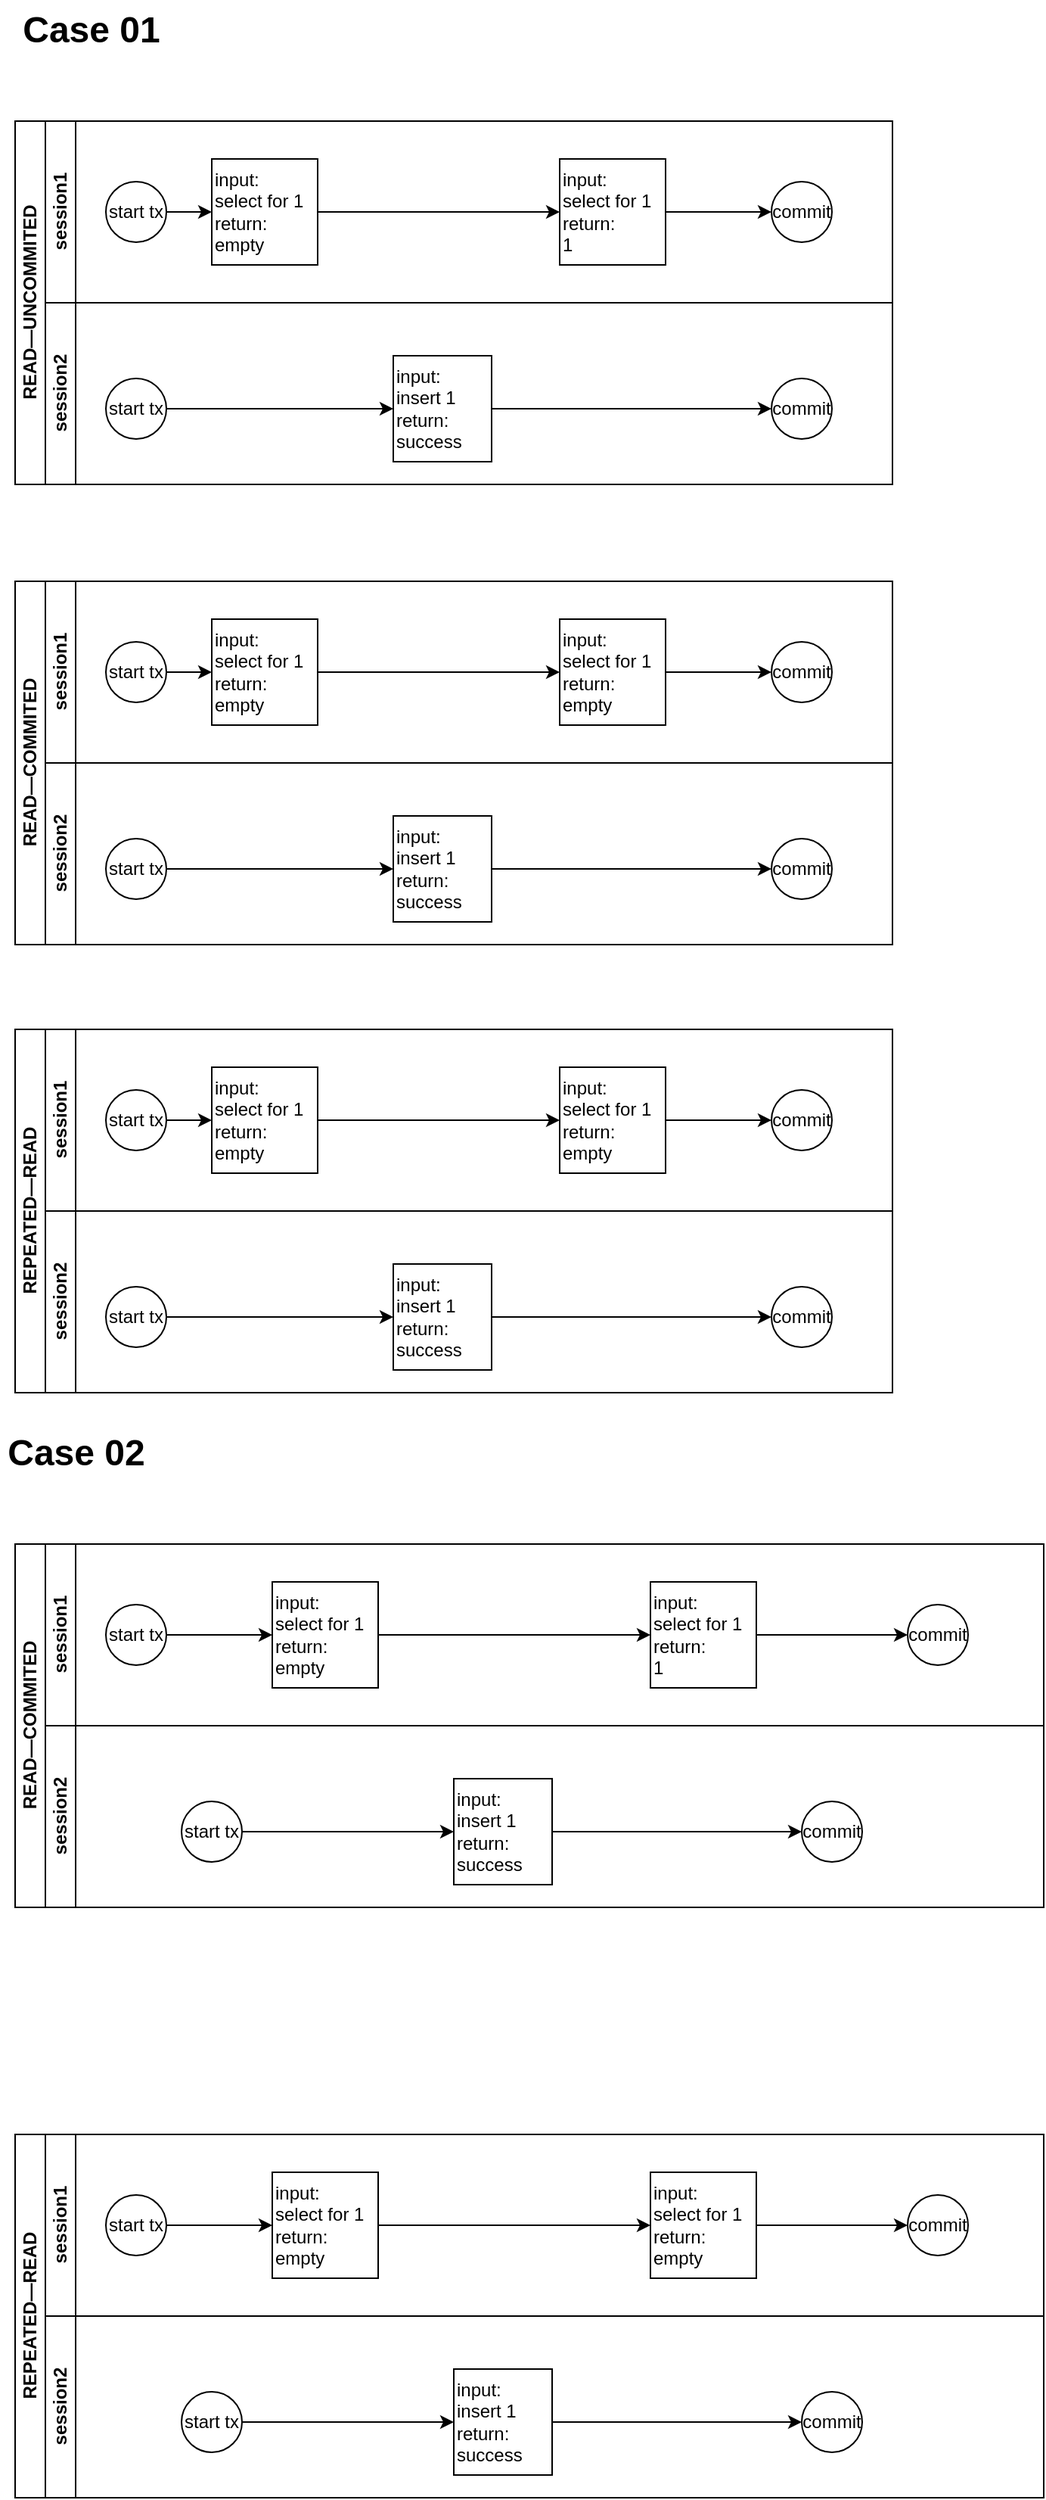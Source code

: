 <mxfile version="24.0.5" type="github">
  <diagram id="prtHgNgQTEPvFCAcTncT" name="Page-1">
    <mxGraphModel dx="855" dy="616" grid="1" gridSize="10" guides="1" tooltips="1" connect="1" arrows="1" fold="1" page="1" pageScale="1" pageWidth="827" pageHeight="1169" math="0" shadow="0">
      <root>
        <mxCell id="0" />
        <mxCell id="1" parent="0" />
        <mxCell id="dNxyNK7c78bLwvsdeMH5-19" value="READ—UNCOMMITED" style="swimlane;html=1;childLayout=stackLayout;resizeParent=1;resizeParentMax=0;horizontal=0;startSize=20;horizontalStack=0;" parent="1" vertex="1">
          <mxGeometry x="120" y="120" width="580" height="240" as="geometry" />
        </mxCell>
        <mxCell id="dNxyNK7c78bLwvsdeMH5-20" value="session1" style="swimlane;html=1;startSize=20;horizontal=0;" parent="dNxyNK7c78bLwvsdeMH5-19" vertex="1">
          <mxGeometry x="20" width="560" height="120" as="geometry" />
        </mxCell>
        <mxCell id="dNxyNK7c78bLwvsdeMH5-25" value="" style="edgeStyle=orthogonalEdgeStyle;rounded=0;orthogonalLoop=1;jettySize=auto;html=1;" parent="dNxyNK7c78bLwvsdeMH5-20" source="dNxyNK7c78bLwvsdeMH5-23" target="dNxyNK7c78bLwvsdeMH5-24" edge="1">
          <mxGeometry relative="1" as="geometry" />
        </mxCell>
        <mxCell id="dNxyNK7c78bLwvsdeMH5-23" value="start tx" style="ellipse;whiteSpace=wrap;html=1;" parent="dNxyNK7c78bLwvsdeMH5-20" vertex="1">
          <mxGeometry x="40" y="40" width="40" height="40" as="geometry" />
        </mxCell>
        <mxCell id="dNxyNK7c78bLwvsdeMH5-24" value="&lt;div&gt;input:&lt;/div&gt;select for 1&lt;div&gt;return:&lt;/div&gt;&lt;div&gt;empty&lt;/div&gt;" style="rounded=0;whiteSpace=wrap;html=1;fontFamily=Helvetica;fontSize=12;fontColor=#000000;align=left;" parent="dNxyNK7c78bLwvsdeMH5-20" vertex="1">
          <mxGeometry x="110" y="25" width="70" height="70" as="geometry" />
        </mxCell>
        <mxCell id="dNxyNK7c78bLwvsdeMH5-33" value="" style="edgeStyle=orthogonalEdgeStyle;rounded=0;orthogonalLoop=1;jettySize=auto;html=1;endArrow=classic;endFill=1;exitX=1;exitY=0.5;exitDx=0;exitDy=0;" parent="dNxyNK7c78bLwvsdeMH5-20" source="CEz53BCdU4Avep6jtHlV-4" target="dNxyNK7c78bLwvsdeMH5-32" edge="1">
          <mxGeometry relative="1" as="geometry">
            <mxPoint x="320" y="60" as="sourcePoint" />
          </mxGeometry>
        </mxCell>
        <mxCell id="dNxyNK7c78bLwvsdeMH5-32" value="commit" style="ellipse;whiteSpace=wrap;html=1;" parent="dNxyNK7c78bLwvsdeMH5-20" vertex="1">
          <mxGeometry x="480" y="40" width="40" height="40" as="geometry" />
        </mxCell>
        <mxCell id="CEz53BCdU4Avep6jtHlV-4" value="&lt;div&gt;input:&lt;/div&gt;select for 1&lt;div&gt;return:&lt;/div&gt;&lt;div&gt;1&lt;/div&gt;" style="rounded=0;whiteSpace=wrap;html=1;fontFamily=Helvetica;fontSize=12;fontColor=#000000;align=left;" vertex="1" parent="dNxyNK7c78bLwvsdeMH5-20">
          <mxGeometry x="340" y="25" width="70" height="70" as="geometry" />
        </mxCell>
        <mxCell id="CEz53BCdU4Avep6jtHlV-5" value="" style="endArrow=classic;html=1;rounded=0;exitX=1;exitY=0.5;exitDx=0;exitDy=0;entryX=0;entryY=0.5;entryDx=0;entryDy=0;" edge="1" parent="dNxyNK7c78bLwvsdeMH5-20" source="dNxyNK7c78bLwvsdeMH5-24" target="CEz53BCdU4Avep6jtHlV-4">
          <mxGeometry width="50" height="50" relative="1" as="geometry">
            <mxPoint x="250" y="210" as="sourcePoint" />
            <mxPoint x="300" y="160" as="targetPoint" />
          </mxGeometry>
        </mxCell>
        <mxCell id="dNxyNK7c78bLwvsdeMH5-21" value="session2" style="swimlane;html=1;startSize=20;horizontal=0;" parent="dNxyNK7c78bLwvsdeMH5-19" vertex="1">
          <mxGeometry x="20" y="120" width="560" height="120" as="geometry" />
        </mxCell>
        <mxCell id="CEz53BCdU4Avep6jtHlV-1" value="start tx" style="ellipse;whiteSpace=wrap;html=1;" vertex="1" parent="dNxyNK7c78bLwvsdeMH5-21">
          <mxGeometry x="40" y="50" width="40" height="40" as="geometry" />
        </mxCell>
        <mxCell id="CEz53BCdU4Avep6jtHlV-2" value="&lt;div&gt;input:&lt;/div&gt;&lt;div&gt;insert 1&lt;/div&gt;&lt;div&gt;return:&lt;/div&gt;&lt;div&gt;success&lt;/div&gt;" style="rounded=0;whiteSpace=wrap;html=1;fontFamily=Helvetica;fontSize=12;fontColor=#000000;align=left;" vertex="1" parent="dNxyNK7c78bLwvsdeMH5-21">
          <mxGeometry x="230" y="35" width="65" height="70" as="geometry" />
        </mxCell>
        <mxCell id="CEz53BCdU4Avep6jtHlV-3" value="" style="endArrow=classic;html=1;rounded=0;exitX=1;exitY=0.5;exitDx=0;exitDy=0;entryX=0;entryY=0.5;entryDx=0;entryDy=0;" edge="1" parent="dNxyNK7c78bLwvsdeMH5-21" source="CEz53BCdU4Avep6jtHlV-1" target="CEz53BCdU4Avep6jtHlV-2">
          <mxGeometry width="50" height="50" relative="1" as="geometry">
            <mxPoint x="250" y="90" as="sourcePoint" />
            <mxPoint x="300" y="40" as="targetPoint" />
          </mxGeometry>
        </mxCell>
        <mxCell id="CEz53BCdU4Avep6jtHlV-6" value="commit" style="ellipse;whiteSpace=wrap;html=1;" vertex="1" parent="dNxyNK7c78bLwvsdeMH5-21">
          <mxGeometry x="480" y="50" width="40" height="40" as="geometry" />
        </mxCell>
        <mxCell id="CEz53BCdU4Avep6jtHlV-7" value="" style="endArrow=classic;html=1;rounded=0;exitX=1;exitY=0.5;exitDx=0;exitDy=0;entryX=0;entryY=0.5;entryDx=0;entryDy=0;" edge="1" parent="dNxyNK7c78bLwvsdeMH5-21" source="CEz53BCdU4Avep6jtHlV-2" target="CEz53BCdU4Avep6jtHlV-6">
          <mxGeometry width="50" height="50" relative="1" as="geometry">
            <mxPoint x="250" y="90" as="sourcePoint" />
            <mxPoint x="300" y="40" as="targetPoint" />
          </mxGeometry>
        </mxCell>
        <mxCell id="CEz53BCdU4Avep6jtHlV-59" value="READ—COMMITED" style="swimlane;html=1;childLayout=stackLayout;resizeParent=1;resizeParentMax=0;horizontal=0;startSize=20;horizontalStack=0;" vertex="1" parent="1">
          <mxGeometry x="120" y="424" width="580" height="240" as="geometry" />
        </mxCell>
        <mxCell id="CEz53BCdU4Avep6jtHlV-60" value="session1" style="swimlane;html=1;startSize=20;horizontal=0;" vertex="1" parent="CEz53BCdU4Avep6jtHlV-59">
          <mxGeometry x="20" width="560" height="120" as="geometry" />
        </mxCell>
        <mxCell id="CEz53BCdU4Avep6jtHlV-61" value="" style="edgeStyle=orthogonalEdgeStyle;rounded=0;orthogonalLoop=1;jettySize=auto;html=1;" edge="1" parent="CEz53BCdU4Avep6jtHlV-60" source="CEz53BCdU4Avep6jtHlV-62" target="CEz53BCdU4Avep6jtHlV-63">
          <mxGeometry relative="1" as="geometry" />
        </mxCell>
        <mxCell id="CEz53BCdU4Avep6jtHlV-62" value="start tx" style="ellipse;whiteSpace=wrap;html=1;" vertex="1" parent="CEz53BCdU4Avep6jtHlV-60">
          <mxGeometry x="40" y="40" width="40" height="40" as="geometry" />
        </mxCell>
        <mxCell id="CEz53BCdU4Avep6jtHlV-63" value="&lt;div&gt;input:&lt;/div&gt;select for 1&lt;div&gt;return:&lt;/div&gt;&lt;div&gt;empty&lt;/div&gt;" style="rounded=0;whiteSpace=wrap;html=1;fontFamily=Helvetica;fontSize=12;fontColor=#000000;align=left;" vertex="1" parent="CEz53BCdU4Avep6jtHlV-60">
          <mxGeometry x="110" y="25" width="70" height="70" as="geometry" />
        </mxCell>
        <mxCell id="CEz53BCdU4Avep6jtHlV-64" value="" style="edgeStyle=orthogonalEdgeStyle;rounded=0;orthogonalLoop=1;jettySize=auto;html=1;endArrow=classic;endFill=1;exitX=1;exitY=0.5;exitDx=0;exitDy=0;" edge="1" parent="CEz53BCdU4Avep6jtHlV-60" source="CEz53BCdU4Avep6jtHlV-66" target="CEz53BCdU4Avep6jtHlV-65">
          <mxGeometry relative="1" as="geometry">
            <mxPoint x="320" y="60" as="sourcePoint" />
          </mxGeometry>
        </mxCell>
        <mxCell id="CEz53BCdU4Avep6jtHlV-65" value="commit" style="ellipse;whiteSpace=wrap;html=1;" vertex="1" parent="CEz53BCdU4Avep6jtHlV-60">
          <mxGeometry x="480" y="40" width="40" height="40" as="geometry" />
        </mxCell>
        <mxCell id="CEz53BCdU4Avep6jtHlV-66" value="&lt;div&gt;input:&lt;/div&gt;select for 1&lt;div&gt;return:&lt;/div&gt;&lt;div&gt;empty&lt;/div&gt;" style="rounded=0;whiteSpace=wrap;html=1;fontFamily=Helvetica;fontSize=12;fontColor=#000000;align=left;" vertex="1" parent="CEz53BCdU4Avep6jtHlV-60">
          <mxGeometry x="340" y="25" width="70" height="70" as="geometry" />
        </mxCell>
        <mxCell id="CEz53BCdU4Avep6jtHlV-67" value="" style="endArrow=classic;html=1;rounded=0;exitX=1;exitY=0.5;exitDx=0;exitDy=0;entryX=0;entryY=0.5;entryDx=0;entryDy=0;" edge="1" parent="CEz53BCdU4Avep6jtHlV-60" source="CEz53BCdU4Avep6jtHlV-63" target="CEz53BCdU4Avep6jtHlV-66">
          <mxGeometry width="50" height="50" relative="1" as="geometry">
            <mxPoint x="250" y="210" as="sourcePoint" />
            <mxPoint x="300" y="160" as="targetPoint" />
          </mxGeometry>
        </mxCell>
        <mxCell id="CEz53BCdU4Avep6jtHlV-68" value="session2" style="swimlane;html=1;startSize=20;horizontal=0;" vertex="1" parent="CEz53BCdU4Avep6jtHlV-59">
          <mxGeometry x="20" y="120" width="560" height="120" as="geometry" />
        </mxCell>
        <mxCell id="CEz53BCdU4Avep6jtHlV-69" value="start tx" style="ellipse;whiteSpace=wrap;html=1;" vertex="1" parent="CEz53BCdU4Avep6jtHlV-68">
          <mxGeometry x="40" y="50" width="40" height="40" as="geometry" />
        </mxCell>
        <mxCell id="CEz53BCdU4Avep6jtHlV-70" value="&lt;div&gt;input:&lt;/div&gt;&lt;div&gt;insert 1&lt;/div&gt;&lt;div&gt;return:&lt;/div&gt;&lt;div&gt;success&lt;/div&gt;" style="rounded=0;whiteSpace=wrap;html=1;fontFamily=Helvetica;fontSize=12;fontColor=#000000;align=left;" vertex="1" parent="CEz53BCdU4Avep6jtHlV-68">
          <mxGeometry x="230" y="35" width="65" height="70" as="geometry" />
        </mxCell>
        <mxCell id="CEz53BCdU4Avep6jtHlV-71" value="" style="endArrow=classic;html=1;rounded=0;exitX=1;exitY=0.5;exitDx=0;exitDy=0;entryX=0;entryY=0.5;entryDx=0;entryDy=0;" edge="1" parent="CEz53BCdU4Avep6jtHlV-68" source="CEz53BCdU4Avep6jtHlV-69" target="CEz53BCdU4Avep6jtHlV-70">
          <mxGeometry width="50" height="50" relative="1" as="geometry">
            <mxPoint x="250" y="90" as="sourcePoint" />
            <mxPoint x="300" y="40" as="targetPoint" />
          </mxGeometry>
        </mxCell>
        <mxCell id="CEz53BCdU4Avep6jtHlV-72" value="commit" style="ellipse;whiteSpace=wrap;html=1;" vertex="1" parent="CEz53BCdU4Avep6jtHlV-68">
          <mxGeometry x="480" y="50" width="40" height="40" as="geometry" />
        </mxCell>
        <mxCell id="CEz53BCdU4Avep6jtHlV-73" value="" style="endArrow=classic;html=1;rounded=0;exitX=1;exitY=0.5;exitDx=0;exitDy=0;entryX=0;entryY=0.5;entryDx=0;entryDy=0;" edge="1" parent="CEz53BCdU4Avep6jtHlV-68" source="CEz53BCdU4Avep6jtHlV-70" target="CEz53BCdU4Avep6jtHlV-72">
          <mxGeometry width="50" height="50" relative="1" as="geometry">
            <mxPoint x="250" y="90" as="sourcePoint" />
            <mxPoint x="300" y="40" as="targetPoint" />
          </mxGeometry>
        </mxCell>
        <mxCell id="CEz53BCdU4Avep6jtHlV-89" value="REPEATED—READ" style="swimlane;html=1;childLayout=stackLayout;resizeParent=1;resizeParentMax=0;horizontal=0;startSize=20;horizontalStack=0;" vertex="1" parent="1">
          <mxGeometry x="120" y="720" width="580" height="240" as="geometry" />
        </mxCell>
        <mxCell id="CEz53BCdU4Avep6jtHlV-90" value="session1" style="swimlane;html=1;startSize=20;horizontal=0;" vertex="1" parent="CEz53BCdU4Avep6jtHlV-89">
          <mxGeometry x="20" width="560" height="120" as="geometry" />
        </mxCell>
        <mxCell id="CEz53BCdU4Avep6jtHlV-91" value="" style="edgeStyle=orthogonalEdgeStyle;rounded=0;orthogonalLoop=1;jettySize=auto;html=1;" edge="1" parent="CEz53BCdU4Avep6jtHlV-90" source="CEz53BCdU4Avep6jtHlV-92" target="CEz53BCdU4Avep6jtHlV-93">
          <mxGeometry relative="1" as="geometry" />
        </mxCell>
        <mxCell id="CEz53BCdU4Avep6jtHlV-92" value="start tx" style="ellipse;whiteSpace=wrap;html=1;" vertex="1" parent="CEz53BCdU4Avep6jtHlV-90">
          <mxGeometry x="40" y="40" width="40" height="40" as="geometry" />
        </mxCell>
        <mxCell id="CEz53BCdU4Avep6jtHlV-93" value="&lt;div&gt;input:&lt;/div&gt;select for 1&lt;div&gt;return:&lt;/div&gt;&lt;div&gt;empty&lt;/div&gt;" style="rounded=0;whiteSpace=wrap;html=1;fontFamily=Helvetica;fontSize=12;fontColor=#000000;align=left;" vertex="1" parent="CEz53BCdU4Avep6jtHlV-90">
          <mxGeometry x="110" y="25" width="70" height="70" as="geometry" />
        </mxCell>
        <mxCell id="CEz53BCdU4Avep6jtHlV-94" value="" style="edgeStyle=orthogonalEdgeStyle;rounded=0;orthogonalLoop=1;jettySize=auto;html=1;endArrow=classic;endFill=1;exitX=1;exitY=0.5;exitDx=0;exitDy=0;" edge="1" parent="CEz53BCdU4Avep6jtHlV-90" source="CEz53BCdU4Avep6jtHlV-96" target="CEz53BCdU4Avep6jtHlV-95">
          <mxGeometry relative="1" as="geometry">
            <mxPoint x="320" y="60" as="sourcePoint" />
          </mxGeometry>
        </mxCell>
        <mxCell id="CEz53BCdU4Avep6jtHlV-95" value="commit" style="ellipse;whiteSpace=wrap;html=1;" vertex="1" parent="CEz53BCdU4Avep6jtHlV-90">
          <mxGeometry x="480" y="40" width="40" height="40" as="geometry" />
        </mxCell>
        <mxCell id="CEz53BCdU4Avep6jtHlV-96" value="&lt;div&gt;input:&lt;/div&gt;select for 1&lt;div&gt;return:&lt;/div&gt;&lt;div&gt;empty&lt;/div&gt;" style="rounded=0;whiteSpace=wrap;html=1;fontFamily=Helvetica;fontSize=12;fontColor=#000000;align=left;" vertex="1" parent="CEz53BCdU4Avep6jtHlV-90">
          <mxGeometry x="340" y="25" width="70" height="70" as="geometry" />
        </mxCell>
        <mxCell id="CEz53BCdU4Avep6jtHlV-97" value="" style="endArrow=classic;html=1;rounded=0;exitX=1;exitY=0.5;exitDx=0;exitDy=0;entryX=0;entryY=0.5;entryDx=0;entryDy=0;" edge="1" parent="CEz53BCdU4Avep6jtHlV-90" source="CEz53BCdU4Avep6jtHlV-93" target="CEz53BCdU4Avep6jtHlV-96">
          <mxGeometry width="50" height="50" relative="1" as="geometry">
            <mxPoint x="250" y="210" as="sourcePoint" />
            <mxPoint x="300" y="160" as="targetPoint" />
          </mxGeometry>
        </mxCell>
        <mxCell id="CEz53BCdU4Avep6jtHlV-98" value="session2" style="swimlane;html=1;startSize=20;horizontal=0;" vertex="1" parent="CEz53BCdU4Avep6jtHlV-89">
          <mxGeometry x="20" y="120" width="560" height="120" as="geometry" />
        </mxCell>
        <mxCell id="CEz53BCdU4Avep6jtHlV-99" value="start tx" style="ellipse;whiteSpace=wrap;html=1;" vertex="1" parent="CEz53BCdU4Avep6jtHlV-98">
          <mxGeometry x="40" y="50" width="40" height="40" as="geometry" />
        </mxCell>
        <mxCell id="CEz53BCdU4Avep6jtHlV-100" value="&lt;div&gt;input:&lt;/div&gt;&lt;div&gt;insert 1&lt;/div&gt;&lt;div&gt;return:&lt;/div&gt;&lt;div&gt;success&lt;/div&gt;" style="rounded=0;whiteSpace=wrap;html=1;fontFamily=Helvetica;fontSize=12;fontColor=#000000;align=left;" vertex="1" parent="CEz53BCdU4Avep6jtHlV-98">
          <mxGeometry x="230" y="35" width="65" height="70" as="geometry" />
        </mxCell>
        <mxCell id="CEz53BCdU4Avep6jtHlV-101" value="" style="endArrow=classic;html=1;rounded=0;exitX=1;exitY=0.5;exitDx=0;exitDy=0;entryX=0;entryY=0.5;entryDx=0;entryDy=0;" edge="1" parent="CEz53BCdU4Avep6jtHlV-98" source="CEz53BCdU4Avep6jtHlV-99" target="CEz53BCdU4Avep6jtHlV-100">
          <mxGeometry width="50" height="50" relative="1" as="geometry">
            <mxPoint x="250" y="90" as="sourcePoint" />
            <mxPoint x="300" y="40" as="targetPoint" />
          </mxGeometry>
        </mxCell>
        <mxCell id="CEz53BCdU4Avep6jtHlV-102" value="commit" style="ellipse;whiteSpace=wrap;html=1;" vertex="1" parent="CEz53BCdU4Avep6jtHlV-98">
          <mxGeometry x="480" y="50" width="40" height="40" as="geometry" />
        </mxCell>
        <mxCell id="CEz53BCdU4Avep6jtHlV-103" value="" style="endArrow=classic;html=1;rounded=0;exitX=1;exitY=0.5;exitDx=0;exitDy=0;entryX=0;entryY=0.5;entryDx=0;entryDy=0;" edge="1" parent="CEz53BCdU4Avep6jtHlV-98" source="CEz53BCdU4Avep6jtHlV-100" target="CEz53BCdU4Avep6jtHlV-102">
          <mxGeometry width="50" height="50" relative="1" as="geometry">
            <mxPoint x="250" y="90" as="sourcePoint" />
            <mxPoint x="300" y="40" as="targetPoint" />
          </mxGeometry>
        </mxCell>
        <mxCell id="CEz53BCdU4Avep6jtHlV-104" value="READ—COMMITED" style="swimlane;html=1;childLayout=stackLayout;resizeParent=1;resizeParentMax=0;horizontal=0;startSize=20;horizontalStack=0;" vertex="1" parent="1">
          <mxGeometry x="120" y="1060" width="680" height="240" as="geometry" />
        </mxCell>
        <mxCell id="CEz53BCdU4Avep6jtHlV-105" value="session1" style="swimlane;html=1;startSize=20;horizontal=0;" vertex="1" parent="CEz53BCdU4Avep6jtHlV-104">
          <mxGeometry x="20" width="660" height="120" as="geometry" />
        </mxCell>
        <mxCell id="CEz53BCdU4Avep6jtHlV-106" value="" style="edgeStyle=orthogonalEdgeStyle;rounded=0;orthogonalLoop=1;jettySize=auto;html=1;" edge="1" parent="CEz53BCdU4Avep6jtHlV-105" source="CEz53BCdU4Avep6jtHlV-107" target="CEz53BCdU4Avep6jtHlV-108">
          <mxGeometry relative="1" as="geometry" />
        </mxCell>
        <mxCell id="CEz53BCdU4Avep6jtHlV-107" value="start tx" style="ellipse;whiteSpace=wrap;html=1;" vertex="1" parent="CEz53BCdU4Avep6jtHlV-105">
          <mxGeometry x="40" y="40" width="40" height="40" as="geometry" />
        </mxCell>
        <mxCell id="CEz53BCdU4Avep6jtHlV-108" value="&lt;div&gt;input:&lt;/div&gt;select for 1&lt;div&gt;return:&lt;/div&gt;&lt;div&gt;empty&lt;/div&gt;" style="rounded=0;whiteSpace=wrap;html=1;fontFamily=Helvetica;fontSize=12;fontColor=#000000;align=left;" vertex="1" parent="CEz53BCdU4Avep6jtHlV-105">
          <mxGeometry x="150" y="25" width="70" height="70" as="geometry" />
        </mxCell>
        <mxCell id="CEz53BCdU4Avep6jtHlV-109" value="" style="edgeStyle=orthogonalEdgeStyle;rounded=0;orthogonalLoop=1;jettySize=auto;html=1;endArrow=classic;endFill=1;exitX=1;exitY=0.5;exitDx=0;exitDy=0;" edge="1" parent="CEz53BCdU4Avep6jtHlV-105" source="CEz53BCdU4Avep6jtHlV-111" target="CEz53BCdU4Avep6jtHlV-110">
          <mxGeometry relative="1" as="geometry">
            <mxPoint x="320" y="60" as="sourcePoint" />
          </mxGeometry>
        </mxCell>
        <mxCell id="CEz53BCdU4Avep6jtHlV-110" value="commit" style="ellipse;whiteSpace=wrap;html=1;" vertex="1" parent="CEz53BCdU4Avep6jtHlV-105">
          <mxGeometry x="570" y="40" width="40" height="40" as="geometry" />
        </mxCell>
        <mxCell id="CEz53BCdU4Avep6jtHlV-111" value="&lt;div&gt;input:&lt;/div&gt;select for 1&lt;div&gt;return:&lt;/div&gt;&lt;div&gt;1&lt;/div&gt;" style="rounded=0;whiteSpace=wrap;html=1;fontFamily=Helvetica;fontSize=12;fontColor=#000000;align=left;" vertex="1" parent="CEz53BCdU4Avep6jtHlV-105">
          <mxGeometry x="400" y="25" width="70" height="70" as="geometry" />
        </mxCell>
        <mxCell id="CEz53BCdU4Avep6jtHlV-112" value="" style="endArrow=classic;html=1;rounded=0;exitX=1;exitY=0.5;exitDx=0;exitDy=0;entryX=0;entryY=0.5;entryDx=0;entryDy=0;" edge="1" parent="CEz53BCdU4Avep6jtHlV-105" source="CEz53BCdU4Avep6jtHlV-108" target="CEz53BCdU4Avep6jtHlV-111">
          <mxGeometry width="50" height="50" relative="1" as="geometry">
            <mxPoint x="250" y="210" as="sourcePoint" />
            <mxPoint x="300" y="160" as="targetPoint" />
          </mxGeometry>
        </mxCell>
        <mxCell id="CEz53BCdU4Avep6jtHlV-113" value="session2" style="swimlane;html=1;startSize=20;horizontal=0;" vertex="1" parent="CEz53BCdU4Avep6jtHlV-104">
          <mxGeometry x="20" y="120" width="660" height="120" as="geometry" />
        </mxCell>
        <mxCell id="CEz53BCdU4Avep6jtHlV-114" value="start tx" style="ellipse;whiteSpace=wrap;html=1;" vertex="1" parent="CEz53BCdU4Avep6jtHlV-113">
          <mxGeometry x="90" y="50" width="40" height="40" as="geometry" />
        </mxCell>
        <mxCell id="CEz53BCdU4Avep6jtHlV-115" value="&lt;div&gt;input:&lt;/div&gt;&lt;div&gt;insert 1&lt;/div&gt;&lt;div&gt;return:&lt;/div&gt;&lt;div&gt;success&lt;/div&gt;" style="rounded=0;whiteSpace=wrap;html=1;fontFamily=Helvetica;fontSize=12;fontColor=#000000;align=left;" vertex="1" parent="CEz53BCdU4Avep6jtHlV-113">
          <mxGeometry x="270" y="35" width="65" height="70" as="geometry" />
        </mxCell>
        <mxCell id="CEz53BCdU4Avep6jtHlV-116" value="" style="endArrow=classic;html=1;rounded=0;exitX=1;exitY=0.5;exitDx=0;exitDy=0;entryX=0;entryY=0.5;entryDx=0;entryDy=0;" edge="1" parent="CEz53BCdU4Avep6jtHlV-113" source="CEz53BCdU4Avep6jtHlV-114" target="CEz53BCdU4Avep6jtHlV-115">
          <mxGeometry width="50" height="50" relative="1" as="geometry">
            <mxPoint x="250" y="90" as="sourcePoint" />
            <mxPoint x="300" y="40" as="targetPoint" />
          </mxGeometry>
        </mxCell>
        <mxCell id="CEz53BCdU4Avep6jtHlV-117" value="commit" style="ellipse;whiteSpace=wrap;html=1;" vertex="1" parent="CEz53BCdU4Avep6jtHlV-113">
          <mxGeometry x="500" y="50" width="40" height="40" as="geometry" />
        </mxCell>
        <mxCell id="CEz53BCdU4Avep6jtHlV-118" value="" style="endArrow=classic;html=1;rounded=0;exitX=1;exitY=0.5;exitDx=0;exitDy=0;entryX=0;entryY=0.5;entryDx=0;entryDy=0;" edge="1" parent="CEz53BCdU4Avep6jtHlV-113" source="CEz53BCdU4Avep6jtHlV-115" target="CEz53BCdU4Avep6jtHlV-117">
          <mxGeometry width="50" height="50" relative="1" as="geometry">
            <mxPoint x="250" y="90" as="sourcePoint" />
            <mxPoint x="300" y="40" as="targetPoint" />
          </mxGeometry>
        </mxCell>
        <mxCell id="CEz53BCdU4Avep6jtHlV-119" value="Case 01" style="text;strokeColor=none;fillColor=none;html=1;fontSize=24;fontStyle=1;verticalAlign=middle;align=center;" vertex="1" parent="1">
          <mxGeometry x="120" y="40" width="100" height="40" as="geometry" />
        </mxCell>
        <mxCell id="CEz53BCdU4Avep6jtHlV-120" value="Case 02" style="text;strokeColor=none;fillColor=none;html=1;fontSize=24;fontStyle=1;verticalAlign=middle;align=center;" vertex="1" parent="1">
          <mxGeometry x="110" y="980" width="100" height="40" as="geometry" />
        </mxCell>
        <mxCell id="CEz53BCdU4Avep6jtHlV-122" value="REPEATED—READ" style="swimlane;html=1;childLayout=stackLayout;resizeParent=1;resizeParentMax=0;horizontal=0;startSize=20;horizontalStack=0;" vertex="1" parent="1">
          <mxGeometry x="120" y="1450" width="680" height="240" as="geometry" />
        </mxCell>
        <mxCell id="CEz53BCdU4Avep6jtHlV-123" value="session1" style="swimlane;html=1;startSize=20;horizontal=0;" vertex="1" parent="CEz53BCdU4Avep6jtHlV-122">
          <mxGeometry x="20" width="660" height="120" as="geometry" />
        </mxCell>
        <mxCell id="CEz53BCdU4Avep6jtHlV-124" value="" style="edgeStyle=orthogonalEdgeStyle;rounded=0;orthogonalLoop=1;jettySize=auto;html=1;" edge="1" parent="CEz53BCdU4Avep6jtHlV-123" source="CEz53BCdU4Avep6jtHlV-125" target="CEz53BCdU4Avep6jtHlV-126">
          <mxGeometry relative="1" as="geometry" />
        </mxCell>
        <mxCell id="CEz53BCdU4Avep6jtHlV-125" value="start tx" style="ellipse;whiteSpace=wrap;html=1;" vertex="1" parent="CEz53BCdU4Avep6jtHlV-123">
          <mxGeometry x="40" y="40" width="40" height="40" as="geometry" />
        </mxCell>
        <mxCell id="CEz53BCdU4Avep6jtHlV-126" value="&lt;div&gt;input:&lt;/div&gt;select for 1&lt;div&gt;return:&lt;/div&gt;&lt;div&gt;empty&lt;/div&gt;" style="rounded=0;whiteSpace=wrap;html=1;fontFamily=Helvetica;fontSize=12;fontColor=#000000;align=left;" vertex="1" parent="CEz53BCdU4Avep6jtHlV-123">
          <mxGeometry x="150" y="25" width="70" height="70" as="geometry" />
        </mxCell>
        <mxCell id="CEz53BCdU4Avep6jtHlV-127" value="" style="edgeStyle=orthogonalEdgeStyle;rounded=0;orthogonalLoop=1;jettySize=auto;html=1;endArrow=classic;endFill=1;exitX=1;exitY=0.5;exitDx=0;exitDy=0;" edge="1" parent="CEz53BCdU4Avep6jtHlV-123" source="CEz53BCdU4Avep6jtHlV-129" target="CEz53BCdU4Avep6jtHlV-128">
          <mxGeometry relative="1" as="geometry">
            <mxPoint x="320" y="60" as="sourcePoint" />
          </mxGeometry>
        </mxCell>
        <mxCell id="CEz53BCdU4Avep6jtHlV-128" value="commit" style="ellipse;whiteSpace=wrap;html=1;" vertex="1" parent="CEz53BCdU4Avep6jtHlV-123">
          <mxGeometry x="570" y="40" width="40" height="40" as="geometry" />
        </mxCell>
        <mxCell id="CEz53BCdU4Avep6jtHlV-129" value="&lt;div&gt;input:&lt;/div&gt;select for 1&lt;div&gt;return:&lt;/div&gt;&lt;div&gt;empty&lt;/div&gt;" style="rounded=0;whiteSpace=wrap;html=1;fontFamily=Helvetica;fontSize=12;fontColor=#000000;align=left;" vertex="1" parent="CEz53BCdU4Avep6jtHlV-123">
          <mxGeometry x="400" y="25" width="70" height="70" as="geometry" />
        </mxCell>
        <mxCell id="CEz53BCdU4Avep6jtHlV-130" value="" style="endArrow=classic;html=1;rounded=0;exitX=1;exitY=0.5;exitDx=0;exitDy=0;entryX=0;entryY=0.5;entryDx=0;entryDy=0;" edge="1" parent="CEz53BCdU4Avep6jtHlV-123" source="CEz53BCdU4Avep6jtHlV-126" target="CEz53BCdU4Avep6jtHlV-129">
          <mxGeometry width="50" height="50" relative="1" as="geometry">
            <mxPoint x="250" y="210" as="sourcePoint" />
            <mxPoint x="300" y="160" as="targetPoint" />
          </mxGeometry>
        </mxCell>
        <mxCell id="CEz53BCdU4Avep6jtHlV-131" value="session2" style="swimlane;html=1;startSize=20;horizontal=0;" vertex="1" parent="CEz53BCdU4Avep6jtHlV-122">
          <mxGeometry x="20" y="120" width="660" height="120" as="geometry" />
        </mxCell>
        <mxCell id="CEz53BCdU4Avep6jtHlV-132" value="start tx" style="ellipse;whiteSpace=wrap;html=1;" vertex="1" parent="CEz53BCdU4Avep6jtHlV-131">
          <mxGeometry x="90" y="50" width="40" height="40" as="geometry" />
        </mxCell>
        <mxCell id="CEz53BCdU4Avep6jtHlV-133" value="&lt;div&gt;input:&lt;/div&gt;&lt;div&gt;insert 1&lt;/div&gt;&lt;div&gt;return:&lt;/div&gt;&lt;div&gt;success&lt;/div&gt;" style="rounded=0;whiteSpace=wrap;html=1;fontFamily=Helvetica;fontSize=12;fontColor=#000000;align=left;" vertex="1" parent="CEz53BCdU4Avep6jtHlV-131">
          <mxGeometry x="270" y="35" width="65" height="70" as="geometry" />
        </mxCell>
        <mxCell id="CEz53BCdU4Avep6jtHlV-134" value="" style="endArrow=classic;html=1;rounded=0;exitX=1;exitY=0.5;exitDx=0;exitDy=0;entryX=0;entryY=0.5;entryDx=0;entryDy=0;" edge="1" parent="CEz53BCdU4Avep6jtHlV-131" source="CEz53BCdU4Avep6jtHlV-132" target="CEz53BCdU4Avep6jtHlV-133">
          <mxGeometry width="50" height="50" relative="1" as="geometry">
            <mxPoint x="250" y="90" as="sourcePoint" />
            <mxPoint x="300" y="40" as="targetPoint" />
          </mxGeometry>
        </mxCell>
        <mxCell id="CEz53BCdU4Avep6jtHlV-135" value="commit" style="ellipse;whiteSpace=wrap;html=1;" vertex="1" parent="CEz53BCdU4Avep6jtHlV-131">
          <mxGeometry x="500" y="50" width="40" height="40" as="geometry" />
        </mxCell>
        <mxCell id="CEz53BCdU4Avep6jtHlV-136" value="" style="endArrow=classic;html=1;rounded=0;exitX=1;exitY=0.5;exitDx=0;exitDy=0;entryX=0;entryY=0.5;entryDx=0;entryDy=0;" edge="1" parent="CEz53BCdU4Avep6jtHlV-131" source="CEz53BCdU4Avep6jtHlV-133" target="CEz53BCdU4Avep6jtHlV-135">
          <mxGeometry width="50" height="50" relative="1" as="geometry">
            <mxPoint x="250" y="90" as="sourcePoint" />
            <mxPoint x="300" y="40" as="targetPoint" />
          </mxGeometry>
        </mxCell>
      </root>
    </mxGraphModel>
  </diagram>
</mxfile>
